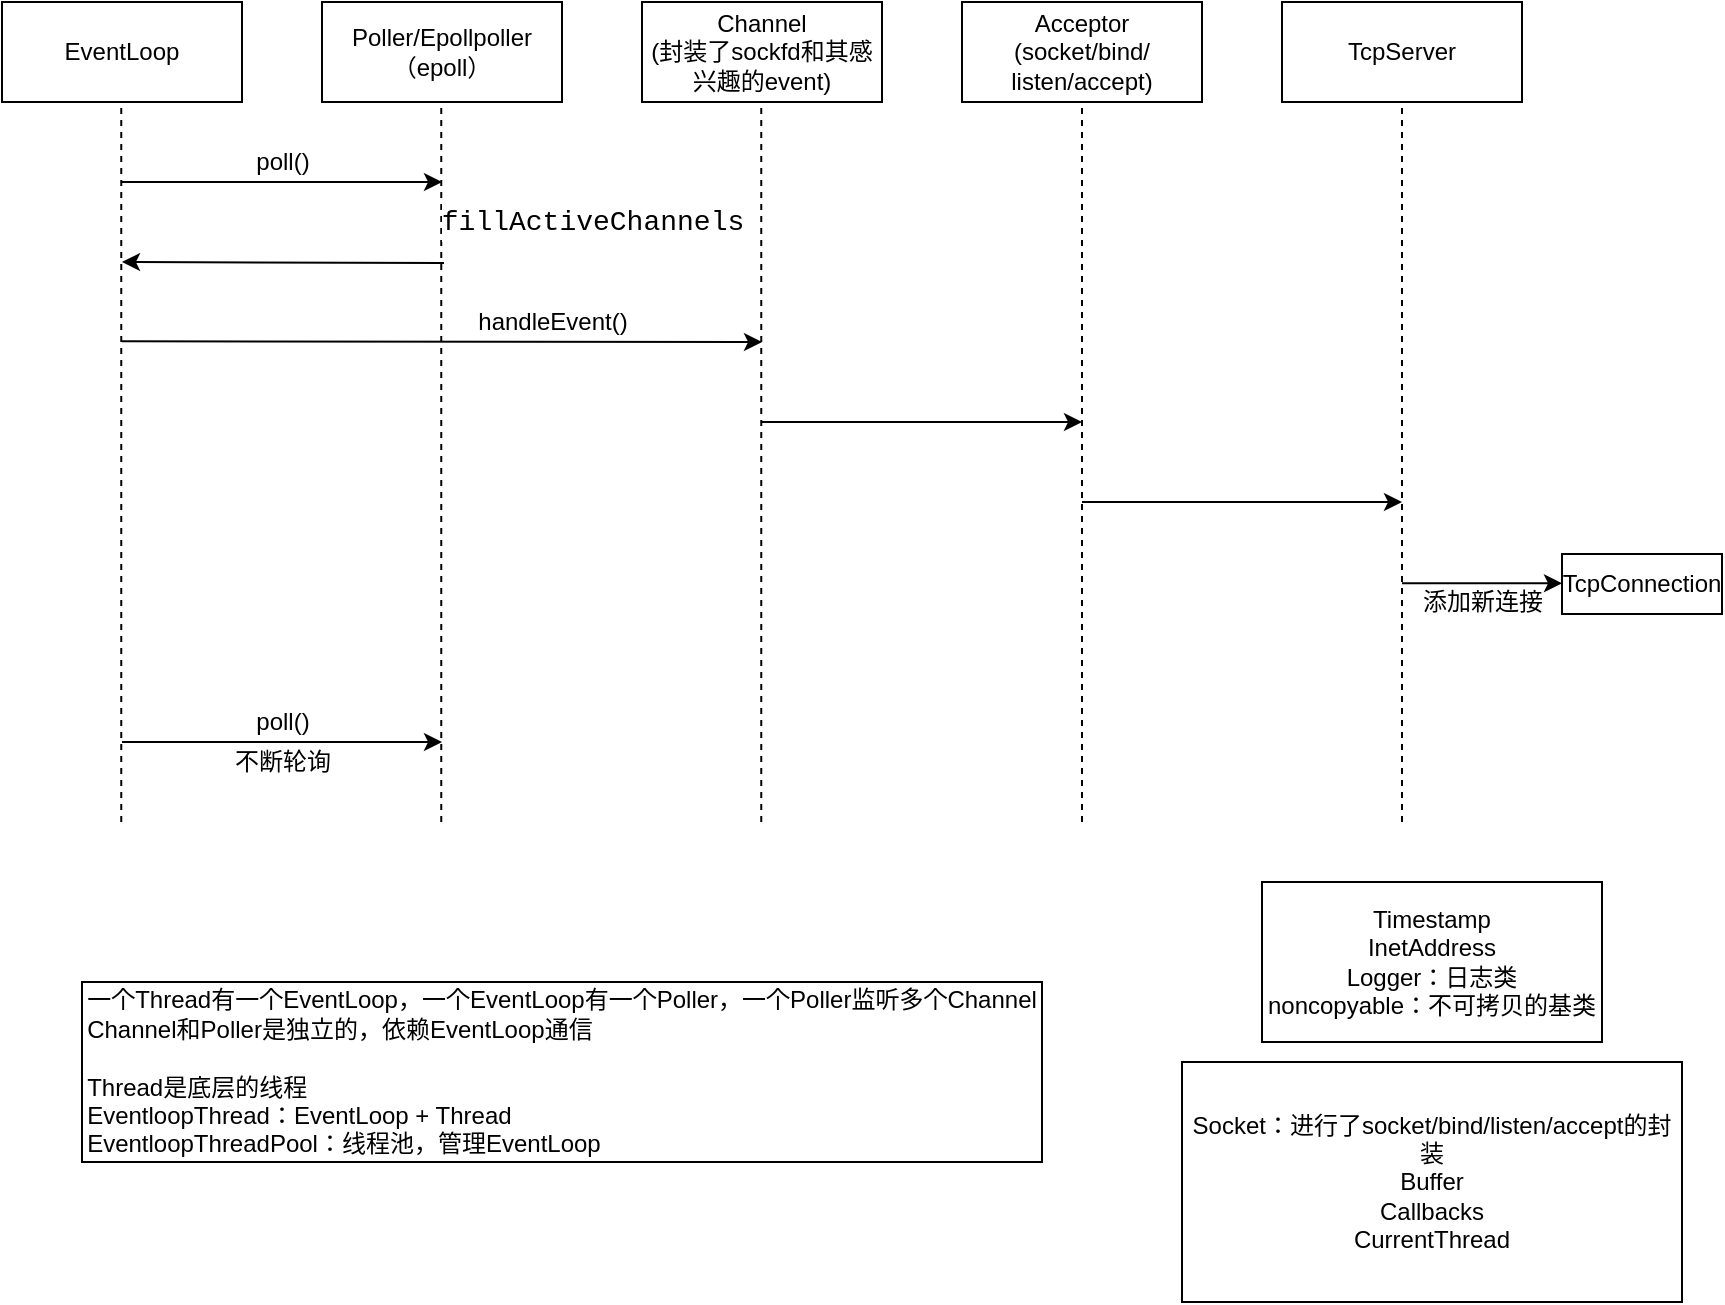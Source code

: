 <mxfile version="16.5.2" type="github">
  <diagram id="Dj5IQC7-7TMW4ebiaRUy" name="Page-1">
    <mxGraphModel dx="1038" dy="539" grid="1" gridSize="10" guides="1" tooltips="1" connect="1" arrows="1" fold="1" page="1" pageScale="1" pageWidth="827" pageHeight="1169" math="0" shadow="0">
      <root>
        <mxCell id="0" />
        <mxCell id="1" parent="0" />
        <mxCell id="1-TE-ElDCBIfOnYAz5QD-1" value="EventLoop" style="rounded=0;whiteSpace=wrap;html=1;" parent="1" vertex="1">
          <mxGeometry x="40" y="30" width="120" height="50" as="geometry" />
        </mxCell>
        <mxCell id="1-TE-ElDCBIfOnYAz5QD-2" value="Poller/Epollpoller（epoll）" style="rounded=0;whiteSpace=wrap;html=1;" parent="1" vertex="1">
          <mxGeometry x="200" y="30" width="120" height="50" as="geometry" />
        </mxCell>
        <mxCell id="1-TE-ElDCBIfOnYAz5QD-3" value="Channel&lt;br&gt;(&lt;span style=&quot;background-color: rgb(255 , 255 , 255)&quot;&gt;&lt;font style=&quot;font-size: 12px&quot;&gt;封装了sockfd和其感兴趣的event&lt;/font&gt;&lt;/span&gt;&lt;span&gt;)&lt;/span&gt;" style="rounded=0;whiteSpace=wrap;html=1;" parent="1" vertex="1">
          <mxGeometry x="360" y="30" width="120" height="50" as="geometry" />
        </mxCell>
        <mxCell id="1-TE-ElDCBIfOnYAz5QD-6" value="" style="endArrow=none;dashed=1;html=1;rounded=0;entryX=0.5;entryY=1;entryDx=0;entryDy=0;" parent="1" edge="1">
          <mxGeometry width="50" height="50" relative="1" as="geometry">
            <mxPoint x="419.63" y="440" as="sourcePoint" />
            <mxPoint x="419.63" y="80" as="targetPoint" />
          </mxGeometry>
        </mxCell>
        <mxCell id="1-TE-ElDCBIfOnYAz5QD-7" value="" style="endArrow=none;dashed=1;html=1;rounded=0;entryX=0.5;entryY=1;entryDx=0;entryDy=0;" parent="1" edge="1">
          <mxGeometry width="50" height="50" relative="1" as="geometry">
            <mxPoint x="99.63" y="440" as="sourcePoint" />
            <mxPoint x="99.63" y="80" as="targetPoint" />
          </mxGeometry>
        </mxCell>
        <mxCell id="1-TE-ElDCBIfOnYAz5QD-8" value="" style="endArrow=none;dashed=1;html=1;rounded=0;entryX=0.5;entryY=1;entryDx=0;entryDy=0;" parent="1" edge="1">
          <mxGeometry width="50" height="50" relative="1" as="geometry">
            <mxPoint x="259.63" y="440" as="sourcePoint" />
            <mxPoint x="259.63" y="80" as="targetPoint" />
          </mxGeometry>
        </mxCell>
        <mxCell id="1-TE-ElDCBIfOnYAz5QD-9" value="" style="endArrow=classic;html=1;rounded=0;" parent="1" edge="1">
          <mxGeometry width="50" height="50" relative="1" as="geometry">
            <mxPoint x="100" y="120" as="sourcePoint" />
            <mxPoint x="260" y="120" as="targetPoint" />
          </mxGeometry>
        </mxCell>
        <mxCell id="1-TE-ElDCBIfOnYAz5QD-10" value="poll()" style="text;html=1;resizable=0;autosize=1;align=center;verticalAlign=middle;points=[];fillColor=none;strokeColor=none;rounded=0;" parent="1" vertex="1">
          <mxGeometry x="160" y="100" width="40" height="20" as="geometry" />
        </mxCell>
        <mxCell id="1-TE-ElDCBIfOnYAz5QD-15" value="" style="endArrow=classic;html=1;rounded=0;" parent="1" edge="1">
          <mxGeometry width="50" height="50" relative="1" as="geometry">
            <mxPoint x="261" y="160.5" as="sourcePoint" />
            <mxPoint x="100" y="160" as="targetPoint" />
          </mxGeometry>
        </mxCell>
        <mxCell id="1-TE-ElDCBIfOnYAz5QD-16" value="" style="endArrow=classic;html=1;rounded=0;" parent="1" edge="1">
          <mxGeometry width="50" height="50" relative="1" as="geometry">
            <mxPoint x="100" y="199.63" as="sourcePoint" />
            <mxPoint x="420" y="200" as="targetPoint" />
          </mxGeometry>
        </mxCell>
        <mxCell id="1-TE-ElDCBIfOnYAz5QD-17" value="Acceptor&lt;br&gt;(socket/bind/&lt;br&gt;listen/accept)" style="rounded=0;whiteSpace=wrap;html=1;" parent="1" vertex="1">
          <mxGeometry x="520" y="30" width="120" height="50" as="geometry" />
        </mxCell>
        <mxCell id="1-TE-ElDCBIfOnYAz5QD-18" value="" style="endArrow=classic;html=1;rounded=0;" parent="1" edge="1">
          <mxGeometry width="50" height="50" relative="1" as="geometry">
            <mxPoint x="420" y="240" as="sourcePoint" />
            <mxPoint x="580" y="240" as="targetPoint" />
          </mxGeometry>
        </mxCell>
        <mxCell id="1-TE-ElDCBIfOnYAz5QD-19" value="" style="endArrow=none;dashed=1;html=1;rounded=0;entryX=0.5;entryY=1;entryDx=0;entryDy=0;" parent="1" edge="1">
          <mxGeometry width="50" height="50" relative="1" as="geometry">
            <mxPoint x="580.0" y="440" as="sourcePoint" />
            <mxPoint x="580.0" y="80" as="targetPoint" />
          </mxGeometry>
        </mxCell>
        <mxCell id="1-TE-ElDCBIfOnYAz5QD-20" value="TcpServer" style="rounded=0;whiteSpace=wrap;html=1;" parent="1" vertex="1">
          <mxGeometry x="680" y="30" width="120" height="50" as="geometry" />
        </mxCell>
        <mxCell id="1-TE-ElDCBIfOnYAz5QD-21" value="" style="endArrow=none;dashed=1;html=1;rounded=0;entryX=0.5;entryY=1;entryDx=0;entryDy=0;" parent="1" edge="1">
          <mxGeometry width="50" height="50" relative="1" as="geometry">
            <mxPoint x="740.0" y="440" as="sourcePoint" />
            <mxPoint x="740.0" y="80" as="targetPoint" />
          </mxGeometry>
        </mxCell>
        <mxCell id="1-TE-ElDCBIfOnYAz5QD-24" value="" style="endArrow=classic;html=1;rounded=0;" parent="1" edge="1">
          <mxGeometry width="50" height="50" relative="1" as="geometry">
            <mxPoint x="100" y="400" as="sourcePoint" />
            <mxPoint x="260" y="400" as="targetPoint" />
          </mxGeometry>
        </mxCell>
        <mxCell id="1-TE-ElDCBIfOnYAz5QD-25" value="poll()" style="text;html=1;resizable=0;autosize=1;align=center;verticalAlign=middle;points=[];fillColor=none;strokeColor=none;rounded=0;" parent="1" vertex="1">
          <mxGeometry x="160" y="380" width="40" height="20" as="geometry" />
        </mxCell>
        <mxCell id="1-TE-ElDCBIfOnYAz5QD-28" value="不断轮询" style="text;html=1;resizable=0;autosize=1;align=center;verticalAlign=middle;points=[];fillColor=none;strokeColor=none;rounded=0;" parent="1" vertex="1">
          <mxGeometry x="150" y="400" width="60" height="20" as="geometry" />
        </mxCell>
        <mxCell id="1-TE-ElDCBIfOnYAz5QD-29" value="" style="endArrow=classic;html=1;rounded=0;" parent="1" edge="1">
          <mxGeometry width="50" height="50" relative="1" as="geometry">
            <mxPoint x="580" y="280" as="sourcePoint" />
            <mxPoint x="740" y="280" as="targetPoint" />
          </mxGeometry>
        </mxCell>
        <mxCell id="1-TE-ElDCBIfOnYAz5QD-30" value="" style="endArrow=classic;html=1;rounded=0;" parent="1" edge="1">
          <mxGeometry width="50" height="50" relative="1" as="geometry">
            <mxPoint x="740" y="320.63" as="sourcePoint" />
            <mxPoint x="820" y="320.63" as="targetPoint" />
          </mxGeometry>
        </mxCell>
        <mxCell id="1-TE-ElDCBIfOnYAz5QD-31" value="TcpConnection" style="rounded=0;whiteSpace=wrap;html=1;" parent="1" vertex="1">
          <mxGeometry x="820" y="306" width="80" height="30" as="geometry" />
        </mxCell>
        <mxCell id="1-TE-ElDCBIfOnYAz5QD-33" value="添加新连接" style="text;html=1;resizable=0;autosize=1;align=center;verticalAlign=middle;points=[];fillColor=none;strokeColor=none;rounded=0;" parent="1" vertex="1">
          <mxGeometry x="740" y="320" width="80" height="20" as="geometry" />
        </mxCell>
        <mxCell id="1-TE-ElDCBIfOnYAz5QD-35" value="Timestamp&lt;br&gt;InetAddress&lt;br&gt;Logger：日志类&lt;br&gt;noncopyable：不可拷贝的基类" style="rounded=0;whiteSpace=wrap;html=1;" parent="1" vertex="1">
          <mxGeometry x="670" y="470" width="170" height="80" as="geometry" />
        </mxCell>
        <mxCell id="1-TE-ElDCBIfOnYAz5QD-36" value="handleEvent()" style="text;html=1;resizable=0;autosize=1;align=center;verticalAlign=middle;points=[];fillColor=none;strokeColor=none;rounded=0;" parent="1" vertex="1">
          <mxGeometry x="270" y="180" width="90" height="20" as="geometry" />
        </mxCell>
        <mxCell id="1-TE-ElDCBIfOnYAz5QD-38" value="Socket：进行了socket/bind/listen/accept的封装&lt;br&gt;Buffer&lt;br&gt;Callbacks&lt;br&gt;CurrentThread" style="rounded=0;whiteSpace=wrap;html=1;" parent="1" vertex="1">
          <mxGeometry x="630" y="560" width="250" height="120" as="geometry" />
        </mxCell>
        <mxCell id="1-TE-ElDCBIfOnYAz5QD-40" value="&lt;div style=&quot;text-align: left&quot;&gt;&lt;span&gt;一个Thread有一个EventLoop，一个EventLoop有一个Poller，一个Poller监听多个Channel&lt;/span&gt;&lt;/div&gt;&lt;div style=&quot;text-align: left&quot;&gt;&lt;span&gt;Channel和Poller是独立的，依赖EventLoop通信&lt;/span&gt;&lt;/div&gt;&lt;div style=&quot;text-align: left&quot;&gt;&lt;span&gt;&lt;br&gt;&lt;/span&gt;&lt;/div&gt;&lt;div style=&quot;text-align: left&quot;&gt;Thread是底层的线程&lt;/div&gt;&lt;div style=&quot;text-align: left&quot;&gt;EventloopThread：EventLoop + Thread&amp;nbsp;&lt;/div&gt;&lt;div style=&quot;text-align: left&quot;&gt;EventloopThreadPool：线程池，管理EventLoop&lt;/div&gt;" style="rounded=0;whiteSpace=wrap;html=1;" parent="1" vertex="1">
          <mxGeometry x="80" y="520" width="480" height="90" as="geometry" />
        </mxCell>
        <mxCell id="LhpNpqyMSiNr2CxtEz3c-1" value="&lt;div style=&quot;background-color: rgb(255 , 255 , 255) ; font-family: &amp;#34;consolas&amp;#34; , &amp;#34;courier new&amp;#34; , monospace ; font-size: 14px ; line-height: 19px&quot;&gt;fillActiveChannels&lt;/div&gt;" style="text;html=1;resizable=0;autosize=1;align=center;verticalAlign=middle;points=[];fillColor=none;strokeColor=none;rounded=0;" vertex="1" parent="1">
          <mxGeometry x="260" y="130" width="150" height="20" as="geometry" />
        </mxCell>
      </root>
    </mxGraphModel>
  </diagram>
</mxfile>
